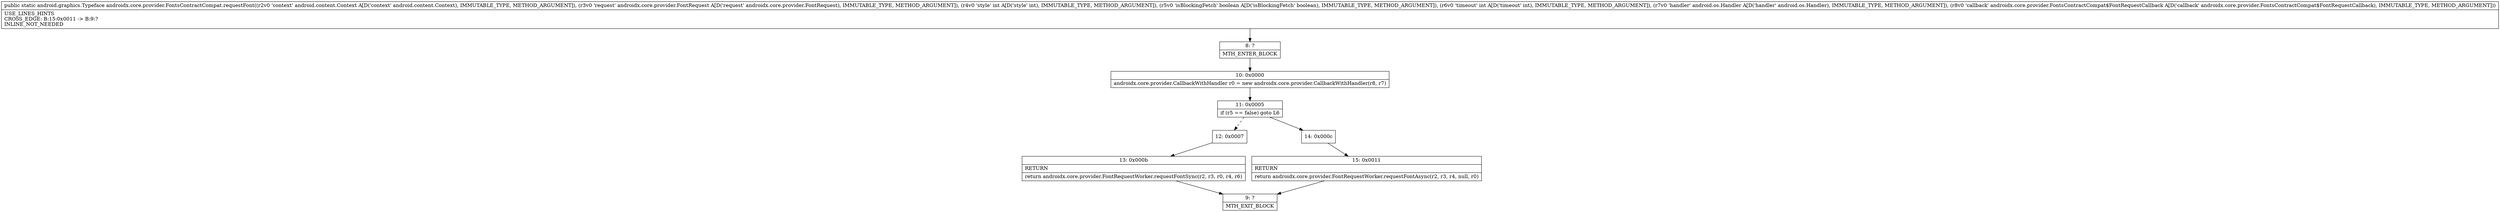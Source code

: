 digraph "CFG forandroidx.core.provider.FontsContractCompat.requestFont(Landroid\/content\/Context;Landroidx\/core\/provider\/FontRequest;IZILandroid\/os\/Handler;Landroidx\/core\/provider\/FontsContractCompat$FontRequestCallback;)Landroid\/graphics\/Typeface;" {
Node_8 [shape=record,label="{8\:\ ?|MTH_ENTER_BLOCK\l}"];
Node_10 [shape=record,label="{10\:\ 0x0000|androidx.core.provider.CallbackWithHandler r0 = new androidx.core.provider.CallbackWithHandler(r8, r7)\l}"];
Node_11 [shape=record,label="{11\:\ 0x0005|if (r5 == false) goto L6\l}"];
Node_12 [shape=record,label="{12\:\ 0x0007}"];
Node_13 [shape=record,label="{13\:\ 0x000b|RETURN\l|return androidx.core.provider.FontRequestWorker.requestFontSync(r2, r3, r0, r4, r6)\l}"];
Node_9 [shape=record,label="{9\:\ ?|MTH_EXIT_BLOCK\l}"];
Node_14 [shape=record,label="{14\:\ 0x000c}"];
Node_15 [shape=record,label="{15\:\ 0x0011|RETURN\l|return androidx.core.provider.FontRequestWorker.requestFontAsync(r2, r3, r4, null, r0)\l}"];
MethodNode[shape=record,label="{public static android.graphics.Typeface androidx.core.provider.FontsContractCompat.requestFont((r2v0 'context' android.content.Context A[D('context' android.content.Context), IMMUTABLE_TYPE, METHOD_ARGUMENT]), (r3v0 'request' androidx.core.provider.FontRequest A[D('request' androidx.core.provider.FontRequest), IMMUTABLE_TYPE, METHOD_ARGUMENT]), (r4v0 'style' int A[D('style' int), IMMUTABLE_TYPE, METHOD_ARGUMENT]), (r5v0 'isBlockingFetch' boolean A[D('isBlockingFetch' boolean), IMMUTABLE_TYPE, METHOD_ARGUMENT]), (r6v0 'timeout' int A[D('timeout' int), IMMUTABLE_TYPE, METHOD_ARGUMENT]), (r7v0 'handler' android.os.Handler A[D('handler' android.os.Handler), IMMUTABLE_TYPE, METHOD_ARGUMENT]), (r8v0 'callback' androidx.core.provider.FontsContractCompat$FontRequestCallback A[D('callback' androidx.core.provider.FontsContractCompat$FontRequestCallback), IMMUTABLE_TYPE, METHOD_ARGUMENT]))  | USE_LINES_HINTS\lCROSS_EDGE: B:15:0x0011 \-\> B:9:?\lINLINE_NOT_NEEDED\l}"];
MethodNode -> Node_8;Node_8 -> Node_10;
Node_10 -> Node_11;
Node_11 -> Node_12[style=dashed];
Node_11 -> Node_14;
Node_12 -> Node_13;
Node_13 -> Node_9;
Node_14 -> Node_15;
Node_15 -> Node_9;
}

